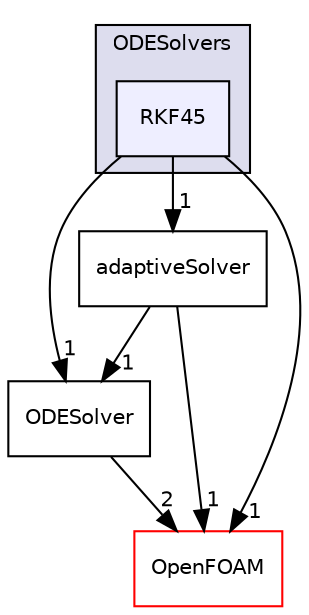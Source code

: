 digraph "src/ODE/ODESolvers/RKF45" {
  bgcolor=transparent;
  compound=true
  node [ fontsize="10", fontname="Helvetica"];
  edge [ labelfontsize="10", labelfontname="Helvetica"];
  subgraph clusterdir_3c9eb44cc766b767ba49f7a4339bd2b9 {
    graph [ bgcolor="#ddddee", pencolor="black", label="ODESolvers" fontname="Helvetica", fontsize="10", URL="dir_3c9eb44cc766b767ba49f7a4339bd2b9.html"]
  dir_8a49aeb4b56539ae3a60b44afabf3721 [shape=box, label="RKF45", style="filled", fillcolor="#eeeeff", pencolor="black", URL="dir_8a49aeb4b56539ae3a60b44afabf3721.html"];
  }
  dir_cb3bcb75234a3f21db8dd158d6ddee49 [shape=box label="adaptiveSolver" URL="dir_cb3bcb75234a3f21db8dd158d6ddee49.html"];
  dir_cdffcddb5e13bb570779da92c5291b7f [shape=box label="ODESolver" URL="dir_cdffcddb5e13bb570779da92c5291b7f.html"];
  dir_c5473ff19b20e6ec4dfe5c310b3778a8 [shape=box label="OpenFOAM" color="red" URL="dir_c5473ff19b20e6ec4dfe5c310b3778a8.html"];
  dir_cb3bcb75234a3f21db8dd158d6ddee49->dir_cdffcddb5e13bb570779da92c5291b7f [headlabel="1", labeldistance=1.5 headhref="dir_001882_001884.html"];
  dir_cb3bcb75234a3f21db8dd158d6ddee49->dir_c5473ff19b20e6ec4dfe5c310b3778a8 [headlabel="1", labeldistance=1.5 headhref="dir_001882_001897.html"];
  dir_cdffcddb5e13bb570779da92c5291b7f->dir_c5473ff19b20e6ec4dfe5c310b3778a8 [headlabel="2", labeldistance=1.5 headhref="dir_001884_001897.html"];
  dir_8a49aeb4b56539ae3a60b44afabf3721->dir_cb3bcb75234a3f21db8dd158d6ddee49 [headlabel="1", labeldistance=1.5 headhref="dir_001887_001882.html"];
  dir_8a49aeb4b56539ae3a60b44afabf3721->dir_cdffcddb5e13bb570779da92c5291b7f [headlabel="1", labeldistance=1.5 headhref="dir_001887_001884.html"];
  dir_8a49aeb4b56539ae3a60b44afabf3721->dir_c5473ff19b20e6ec4dfe5c310b3778a8 [headlabel="1", labeldistance=1.5 headhref="dir_001887_001897.html"];
}
